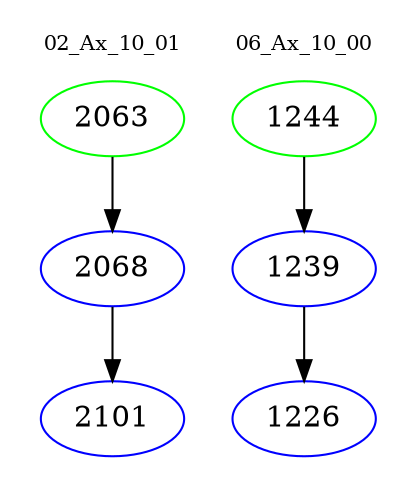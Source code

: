 digraph{
subgraph cluster_0 {
color = white
label = "02_Ax_10_01";
fontsize=10;
T0_2063 [label="2063", color="green"]
T0_2063 -> T0_2068 [color="black"]
T0_2068 [label="2068", color="blue"]
T0_2068 -> T0_2101 [color="black"]
T0_2101 [label="2101", color="blue"]
}
subgraph cluster_1 {
color = white
label = "06_Ax_10_00";
fontsize=10;
T1_1244 [label="1244", color="green"]
T1_1244 -> T1_1239 [color="black"]
T1_1239 [label="1239", color="blue"]
T1_1239 -> T1_1226 [color="black"]
T1_1226 [label="1226", color="blue"]
}
}
